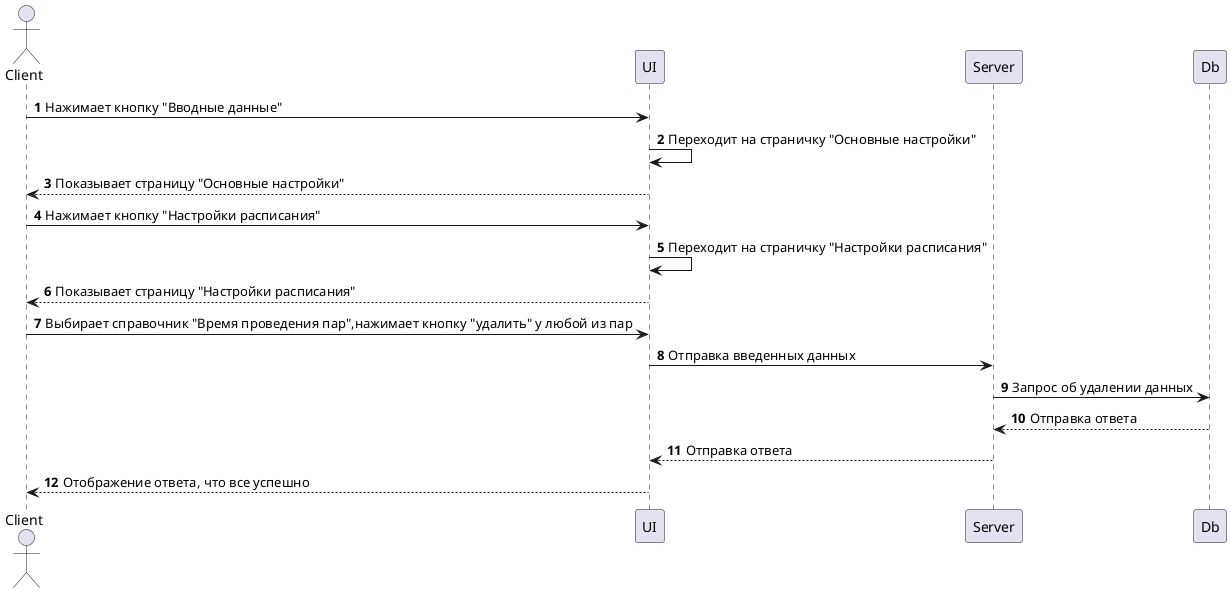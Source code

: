 @startuml Удаление времени проведения пар    
    autonumber

    actor Client
    
    participant UI
    participant Server
    participant Db

    Client -> UI: Нажимает кнопку "Вводные данные"
    UI -> UI: Переходит на страничку "Основные настройки"
    Client <-- UI: Показывает страницу "Основные настройки"

    Client -> UI: Нажимает кнопку "Настройки расписания"
    UI -> UI: Переходит на страничку "Настройки расписания"
    Client <-- UI: Показывает страницу "Настройки расписания"

    Client -> UI: Выбирает справочник "Время проведения пар",нажимает кнопку "удалить" у любой из пар
    UI -> Server: Отправка введенных данных
    Server -> Db: Запрос об удалении данных 
    Server <-- Db: Отправка ответа 
    UI <-- Server: Отправка ответа
    Client <-- UI: Отображение ответа, что все успешно

@enduml
